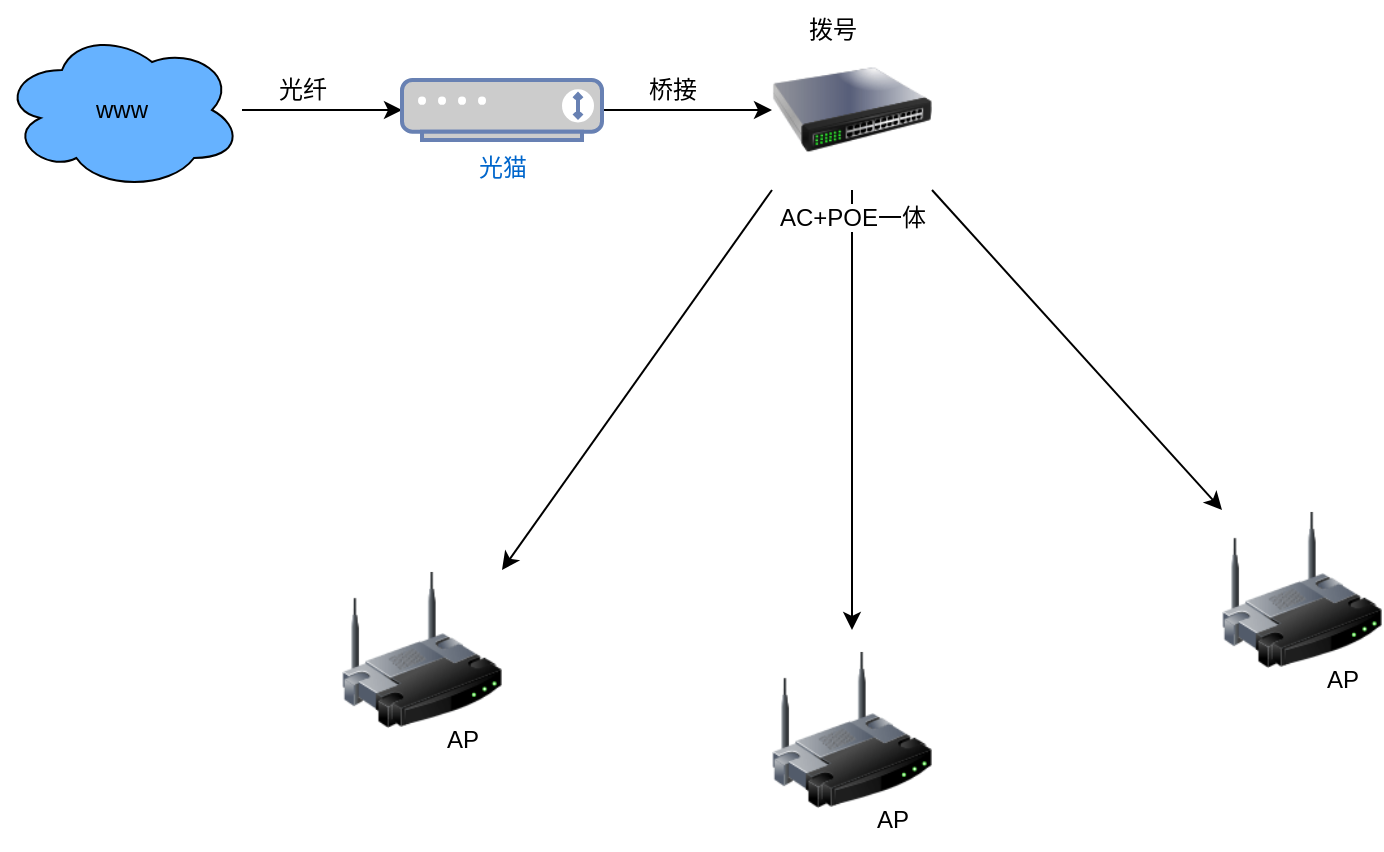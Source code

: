 <mxfile version="21.0.6" type="github"><diagram name="第 1 页" id="pwfyxZTgKi6sXaPun0su"><mxGraphModel dx="1562" dy="829" grid="1" gridSize="10" guides="1" tooltips="1" connect="1" arrows="1" fold="1" page="1" pageScale="1" pageWidth="900" pageHeight="1600" math="0" shadow="0"><root><mxCell id="0"/><mxCell id="1" parent="0"/><mxCell id="a0bpHqeh68lBd6Eq7jiz-10" style="edgeStyle=orthogonalEdgeStyle;rounded=0;orthogonalLoop=1;jettySize=auto;html=1;" edge="1" parent="1" source="VlZYDp3eKhAwGHprqxxx-22" target="a0bpHqeh68lBd6Eq7jiz-2"><mxGeometry relative="1" as="geometry"/></mxCell><mxCell id="VlZYDp3eKhAwGHprqxxx-22" value="www" style="ellipse;shape=cloud;whiteSpace=wrap;html=1;fillColor=#66B2FF;" parent="1" vertex="1"><mxGeometry x="60" y="80" width="120" height="80" as="geometry"/></mxCell><mxCell id="a0bpHqeh68lBd6Eq7jiz-5" style="edgeStyle=orthogonalEdgeStyle;rounded=0;orthogonalLoop=1;jettySize=auto;html=1;entryX=0;entryY=0.5;entryDx=0;entryDy=0;" edge="1" parent="1" source="a0bpHqeh68lBd6Eq7jiz-2" target="a0bpHqeh68lBd6Eq7jiz-4"><mxGeometry relative="1" as="geometry"/></mxCell><mxCell id="a0bpHqeh68lBd6Eq7jiz-2" value="光猫" style="fontColor=#0066CC;verticalAlign=top;verticalLabelPosition=bottom;labelPosition=center;align=center;html=1;outlineConnect=0;fillColor=#CCCCCC;strokeColor=#6881B3;gradientColor=none;gradientDirection=north;strokeWidth=2;shape=mxgraph.networks.modem;" vertex="1" parent="1"><mxGeometry x="260" y="105" width="100" height="30" as="geometry"/></mxCell><mxCell id="a0bpHqeh68lBd6Eq7jiz-14" style="edgeStyle=orthogonalEdgeStyle;rounded=0;orthogonalLoop=1;jettySize=auto;html=1;" edge="1" parent="1" source="a0bpHqeh68lBd6Eq7jiz-4"><mxGeometry relative="1" as="geometry"><mxPoint x="485" y="380" as="targetPoint"/></mxGeometry></mxCell><mxCell id="a0bpHqeh68lBd6Eq7jiz-15" style="rounded=0;orthogonalLoop=1;jettySize=auto;html=1;exitX=0;exitY=1;exitDx=0;exitDy=0;entryX=1;entryY=0;entryDx=0;entryDy=0;" edge="1" parent="1" source="a0bpHqeh68lBd6Eq7jiz-4" target="a0bpHqeh68lBd6Eq7jiz-11"><mxGeometry relative="1" as="geometry"/></mxCell><mxCell id="a0bpHqeh68lBd6Eq7jiz-16" style="rounded=0;orthogonalLoop=1;jettySize=auto;html=1;exitX=1;exitY=1;exitDx=0;exitDy=0;entryX=0;entryY=0;entryDx=0;entryDy=0;" edge="1" parent="1" source="a0bpHqeh68lBd6Eq7jiz-4" target="a0bpHqeh68lBd6Eq7jiz-13"><mxGeometry relative="1" as="geometry"/></mxCell><mxCell id="a0bpHqeh68lBd6Eq7jiz-4" value="AC+POE一体" style="image;html=1;image=img/lib/clip_art/networking/Switch_128x128.png" vertex="1" parent="1"><mxGeometry x="445" y="80" width="80" height="80" as="geometry"/></mxCell><mxCell id="a0bpHqeh68lBd6Eq7jiz-6" value="桥接" style="text;html=1;align=center;verticalAlign=middle;resizable=0;points=[];autosize=1;strokeColor=none;fillColor=none;" vertex="1" parent="1"><mxGeometry x="370" y="95" width="50" height="30" as="geometry"/></mxCell><mxCell id="a0bpHqeh68lBd6Eq7jiz-8" value="拨号" style="text;html=1;align=center;verticalAlign=middle;resizable=0;points=[];autosize=1;strokeColor=none;fillColor=none;" vertex="1" parent="1"><mxGeometry x="450" y="65" width="50" height="30" as="geometry"/></mxCell><mxCell id="a0bpHqeh68lBd6Eq7jiz-11" value="" style="image;html=1;image=img/lib/clip_art/networking/Wireless_Router_128x128.png" vertex="1" parent="1"><mxGeometry x="230" y="350" width="80" height="80" as="geometry"/></mxCell><mxCell id="a0bpHqeh68lBd6Eq7jiz-12" value="" style="image;html=1;image=img/lib/clip_art/networking/Wireless_Router_128x128.png" vertex="1" parent="1"><mxGeometry x="445" y="390" width="80" height="80" as="geometry"/></mxCell><mxCell id="a0bpHqeh68lBd6Eq7jiz-13" value="" style="image;html=1;image=img/lib/clip_art/networking/Wireless_Router_128x128.png" vertex="1" parent="1"><mxGeometry x="670" y="320" width="80" height="80" as="geometry"/></mxCell><mxCell id="a0bpHqeh68lBd6Eq7jiz-17" value="AP" style="text;html=1;align=center;verticalAlign=middle;resizable=0;points=[];autosize=1;strokeColor=none;fillColor=none;" vertex="1" parent="1"><mxGeometry x="270" y="420" width="40" height="30" as="geometry"/></mxCell><mxCell id="a0bpHqeh68lBd6Eq7jiz-18" value="AP" style="text;html=1;align=center;verticalAlign=middle;resizable=0;points=[];autosize=1;strokeColor=none;fillColor=none;" vertex="1" parent="1"><mxGeometry x="485" y="460" width="40" height="30" as="geometry"/></mxCell><mxCell id="a0bpHqeh68lBd6Eq7jiz-19" value="AP" style="text;html=1;align=center;verticalAlign=middle;resizable=0;points=[];autosize=1;strokeColor=none;fillColor=none;" vertex="1" parent="1"><mxGeometry x="710" y="390" width="40" height="30" as="geometry"/></mxCell><mxCell id="a0bpHqeh68lBd6Eq7jiz-20" value="光纤" style="text;html=1;align=center;verticalAlign=middle;resizable=0;points=[];autosize=1;strokeColor=none;fillColor=none;" vertex="1" parent="1"><mxGeometry x="185" y="95" width="50" height="30" as="geometry"/></mxCell></root></mxGraphModel></diagram></mxfile>